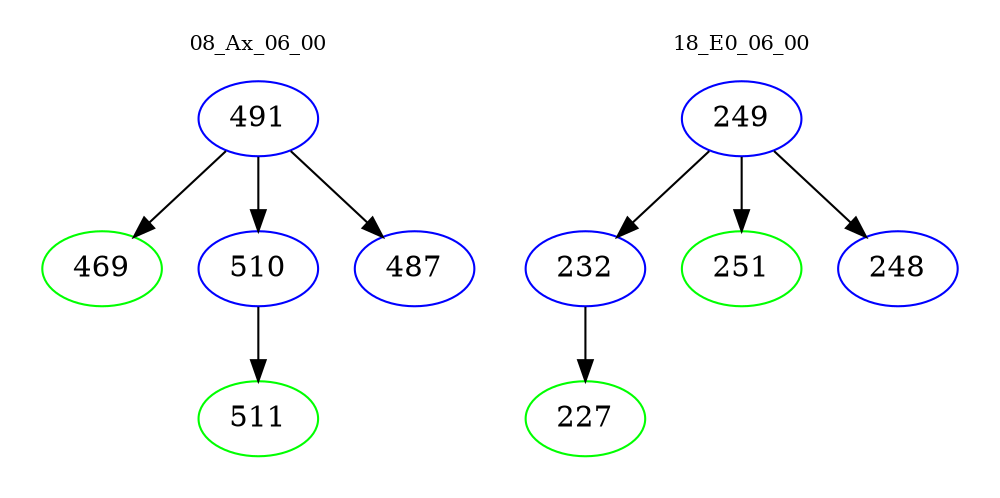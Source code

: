digraph{
subgraph cluster_0 {
color = white
label = "08_Ax_06_00";
fontsize=10;
T0_491 [label="491", color="blue"]
T0_491 -> T0_469 [color="black"]
T0_469 [label="469", color="green"]
T0_491 -> T0_510 [color="black"]
T0_510 [label="510", color="blue"]
T0_510 -> T0_511 [color="black"]
T0_511 [label="511", color="green"]
T0_491 -> T0_487 [color="black"]
T0_487 [label="487", color="blue"]
}
subgraph cluster_1 {
color = white
label = "18_E0_06_00";
fontsize=10;
T1_249 [label="249", color="blue"]
T1_249 -> T1_232 [color="black"]
T1_232 [label="232", color="blue"]
T1_232 -> T1_227 [color="black"]
T1_227 [label="227", color="green"]
T1_249 -> T1_251 [color="black"]
T1_251 [label="251", color="green"]
T1_249 -> T1_248 [color="black"]
T1_248 [label="248", color="blue"]
}
}
